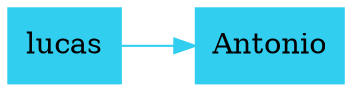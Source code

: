 digraph G { 
rankdir=LR; 
 node [shape=box];
 node [style=filled]; 
 node [fillcolor="#31CEF0"];
 node [color="#31CEF0"];
 edge [color="#31CEF0"];
0[label="lucas"];
1[label="Antonio"];

0 -> 1;
 }